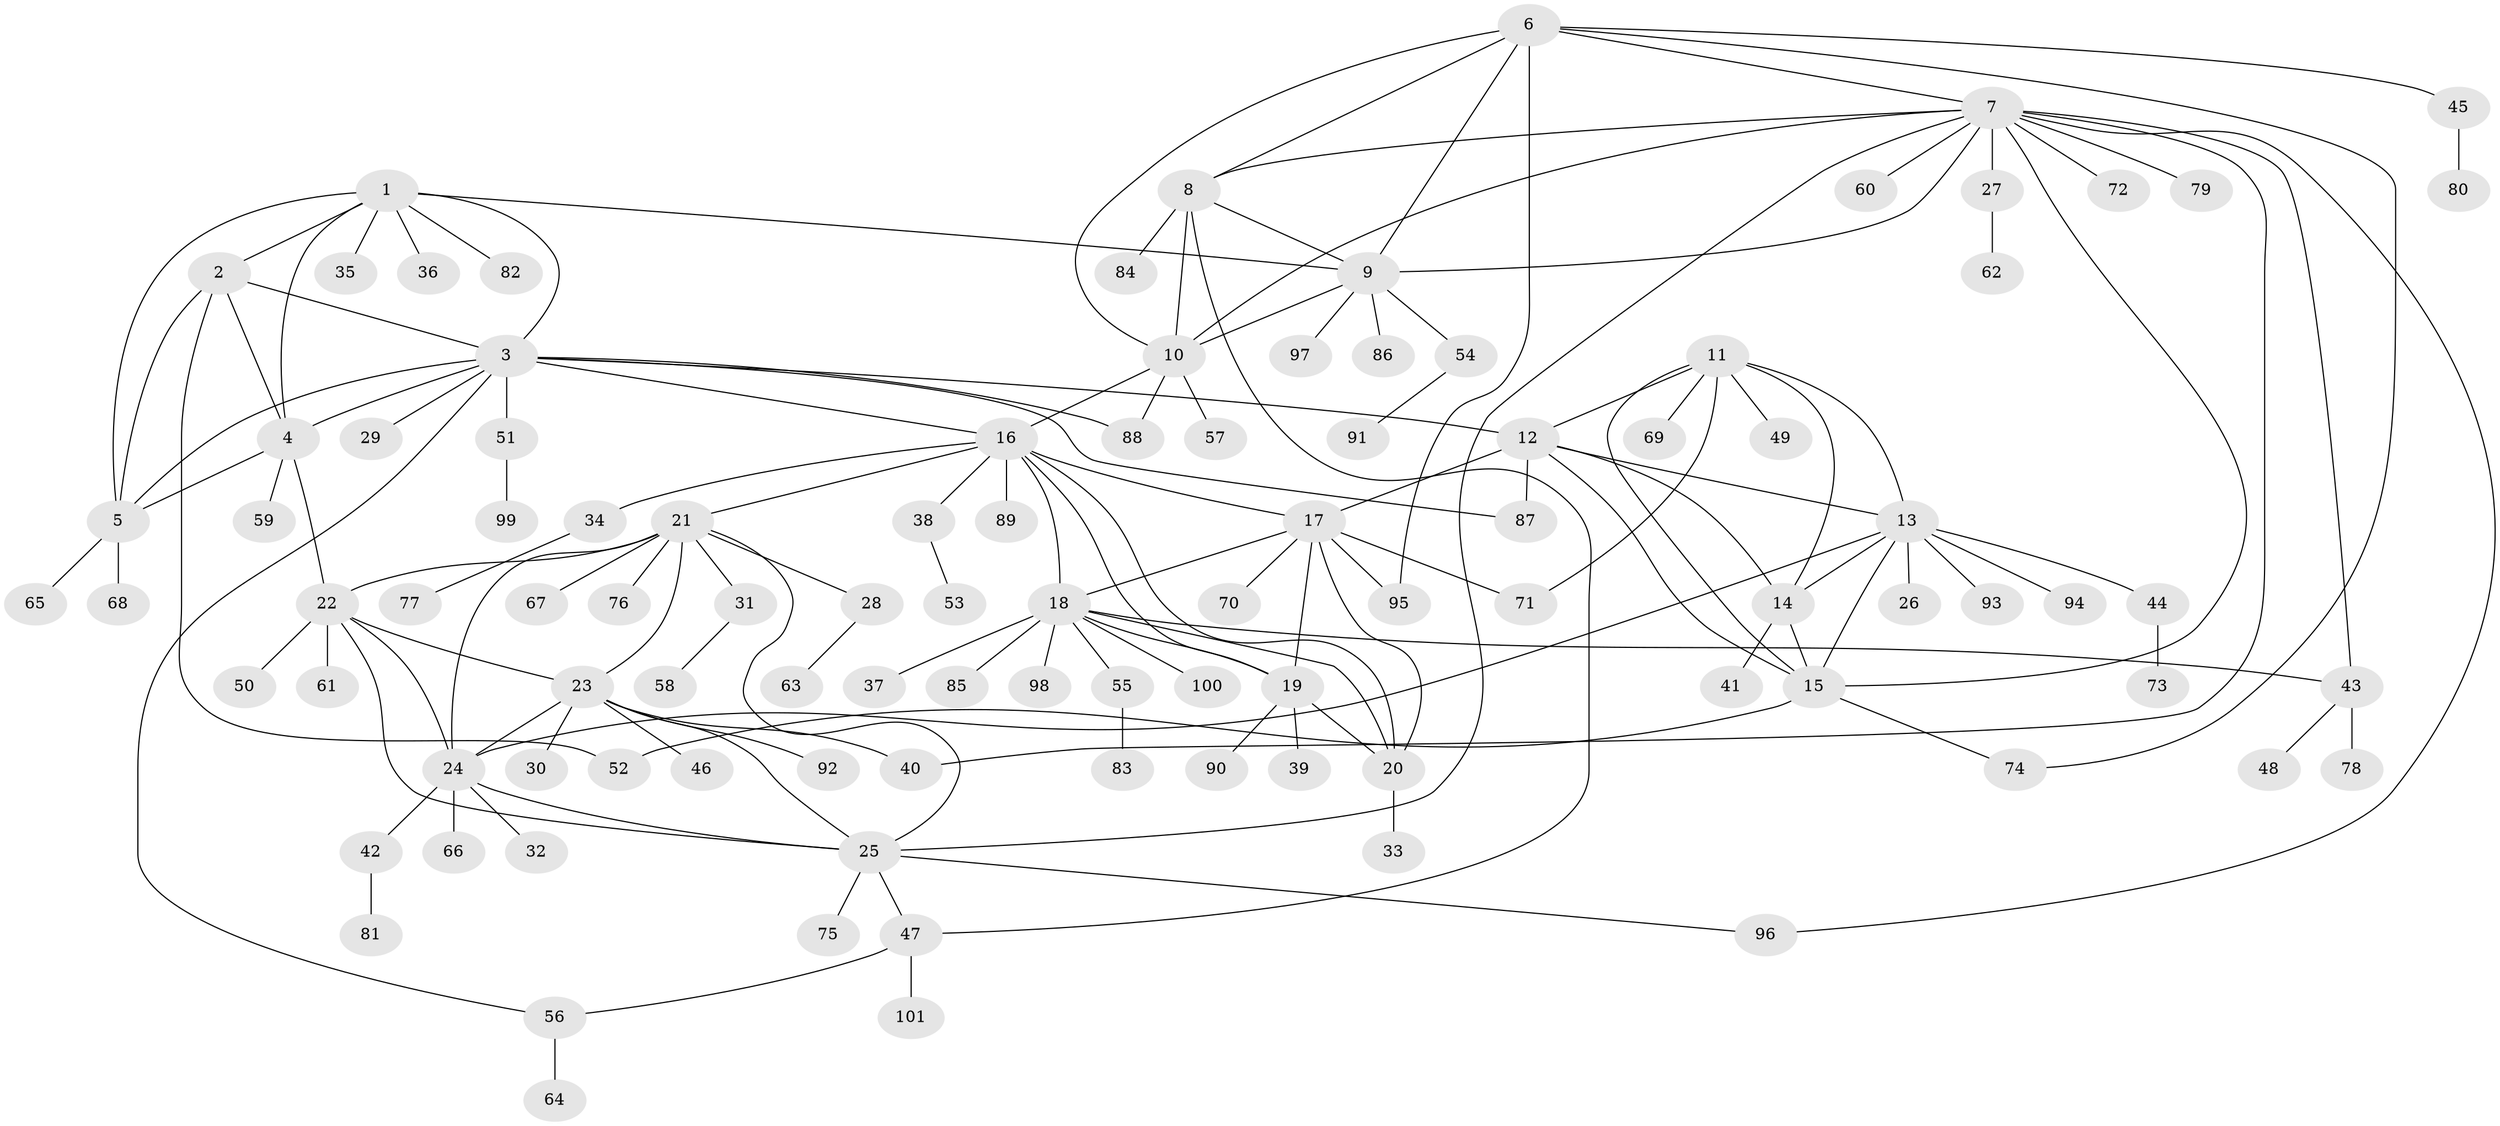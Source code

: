 // Generated by graph-tools (version 1.1) at 2025/37/03/09/25 02:37:46]
// undirected, 101 vertices, 147 edges
graph export_dot {
graph [start="1"]
  node [color=gray90,style=filled];
  1;
  2;
  3;
  4;
  5;
  6;
  7;
  8;
  9;
  10;
  11;
  12;
  13;
  14;
  15;
  16;
  17;
  18;
  19;
  20;
  21;
  22;
  23;
  24;
  25;
  26;
  27;
  28;
  29;
  30;
  31;
  32;
  33;
  34;
  35;
  36;
  37;
  38;
  39;
  40;
  41;
  42;
  43;
  44;
  45;
  46;
  47;
  48;
  49;
  50;
  51;
  52;
  53;
  54;
  55;
  56;
  57;
  58;
  59;
  60;
  61;
  62;
  63;
  64;
  65;
  66;
  67;
  68;
  69;
  70;
  71;
  72;
  73;
  74;
  75;
  76;
  77;
  78;
  79;
  80;
  81;
  82;
  83;
  84;
  85;
  86;
  87;
  88;
  89;
  90;
  91;
  92;
  93;
  94;
  95;
  96;
  97;
  98;
  99;
  100;
  101;
  1 -- 2;
  1 -- 3;
  1 -- 4;
  1 -- 5;
  1 -- 9;
  1 -- 35;
  1 -- 36;
  1 -- 82;
  2 -- 3;
  2 -- 4;
  2 -- 5;
  2 -- 52;
  3 -- 4;
  3 -- 5;
  3 -- 12;
  3 -- 16;
  3 -- 29;
  3 -- 51;
  3 -- 56;
  3 -- 87;
  3 -- 88;
  4 -- 5;
  4 -- 22;
  4 -- 59;
  5 -- 65;
  5 -- 68;
  6 -- 7;
  6 -- 8;
  6 -- 9;
  6 -- 10;
  6 -- 45;
  6 -- 74;
  6 -- 95;
  7 -- 8;
  7 -- 9;
  7 -- 10;
  7 -- 15;
  7 -- 25;
  7 -- 27;
  7 -- 40;
  7 -- 43;
  7 -- 60;
  7 -- 72;
  7 -- 79;
  7 -- 96;
  8 -- 9;
  8 -- 10;
  8 -- 47;
  8 -- 84;
  9 -- 10;
  9 -- 54;
  9 -- 86;
  9 -- 97;
  10 -- 16;
  10 -- 57;
  10 -- 88;
  11 -- 12;
  11 -- 13;
  11 -- 14;
  11 -- 15;
  11 -- 49;
  11 -- 69;
  11 -- 71;
  12 -- 13;
  12 -- 14;
  12 -- 15;
  12 -- 17;
  12 -- 87;
  13 -- 14;
  13 -- 15;
  13 -- 24;
  13 -- 26;
  13 -- 44;
  13 -- 93;
  13 -- 94;
  14 -- 15;
  14 -- 41;
  15 -- 52;
  15 -- 74;
  16 -- 17;
  16 -- 18;
  16 -- 19;
  16 -- 20;
  16 -- 21;
  16 -- 34;
  16 -- 38;
  16 -- 89;
  17 -- 18;
  17 -- 19;
  17 -- 20;
  17 -- 70;
  17 -- 71;
  17 -- 95;
  18 -- 19;
  18 -- 20;
  18 -- 37;
  18 -- 43;
  18 -- 55;
  18 -- 85;
  18 -- 98;
  18 -- 100;
  19 -- 20;
  19 -- 39;
  19 -- 90;
  20 -- 33;
  21 -- 22;
  21 -- 23;
  21 -- 24;
  21 -- 25;
  21 -- 28;
  21 -- 31;
  21 -- 67;
  21 -- 76;
  22 -- 23;
  22 -- 24;
  22 -- 25;
  22 -- 50;
  22 -- 61;
  23 -- 24;
  23 -- 25;
  23 -- 30;
  23 -- 40;
  23 -- 46;
  23 -- 92;
  24 -- 25;
  24 -- 32;
  24 -- 42;
  24 -- 66;
  25 -- 47;
  25 -- 75;
  25 -- 96;
  27 -- 62;
  28 -- 63;
  31 -- 58;
  34 -- 77;
  38 -- 53;
  42 -- 81;
  43 -- 48;
  43 -- 78;
  44 -- 73;
  45 -- 80;
  47 -- 56;
  47 -- 101;
  51 -- 99;
  54 -- 91;
  55 -- 83;
  56 -- 64;
}
